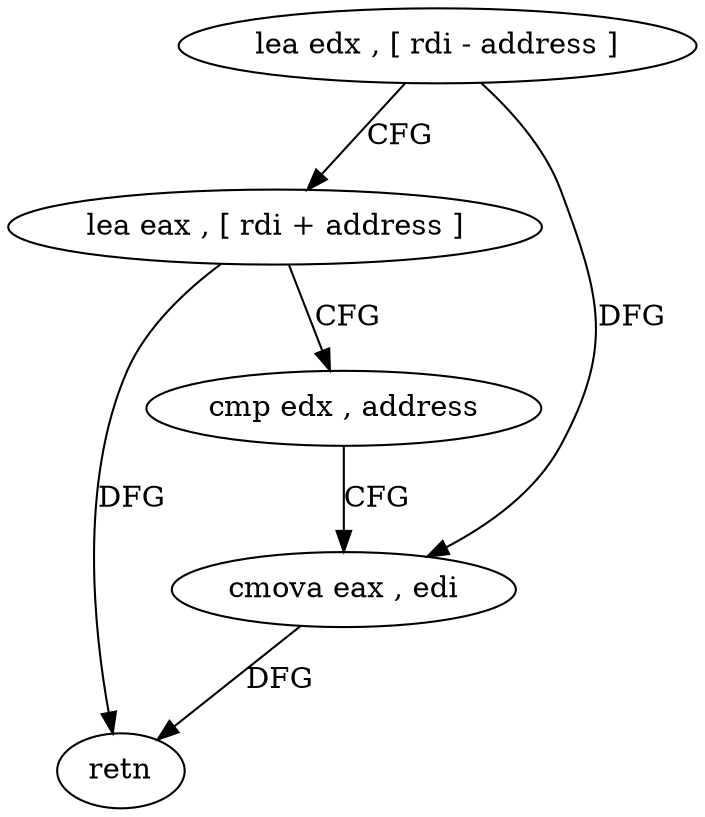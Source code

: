 digraph "func" {
"162219" [label = "lea edx , [ rdi - address ]" ]
"162222" [label = "lea eax , [ rdi + address ]" ]
"162225" [label = "cmp edx , address" ]
"162228" [label = "cmova eax , edi" ]
"162231" [label = "retn" ]
"162219" -> "162222" [ label = "CFG" ]
"162219" -> "162228" [ label = "DFG" ]
"162222" -> "162225" [ label = "CFG" ]
"162222" -> "162231" [ label = "DFG" ]
"162225" -> "162228" [ label = "CFG" ]
"162228" -> "162231" [ label = "DFG" ]
}
